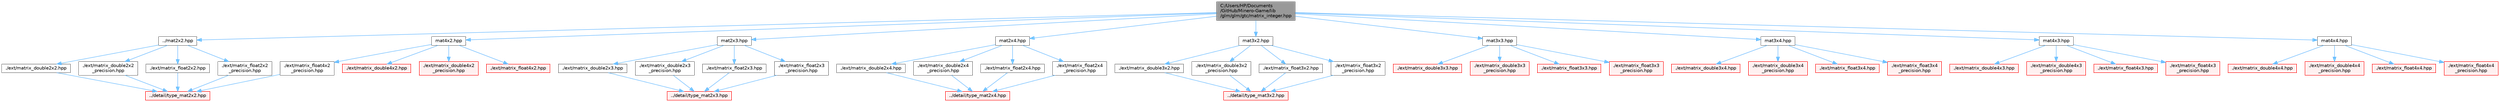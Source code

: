 digraph "C:/Users/HP/Documents/GitHub/Minero-Game/lib/glm/glm/gtc/matrix_integer.hpp"
{
 // LATEX_PDF_SIZE
  bgcolor="transparent";
  edge [fontname=Helvetica,fontsize=10,labelfontname=Helvetica,labelfontsize=10];
  node [fontname=Helvetica,fontsize=10,shape=box,height=0.2,width=0.4];
  Node1 [id="Node000001",label="C:/Users/HP/Documents\l/GitHub/Minero-Game/lib\l/glm/glm/gtc/matrix_integer.hpp",height=0.2,width=0.4,color="gray40", fillcolor="grey60", style="filled", fontcolor="black",tooltip=" "];
  Node1 -> Node2 [id="edge125_Node000001_Node000002",color="steelblue1",style="solid",tooltip=" "];
  Node2 [id="Node000002",label="../mat2x2.hpp",height=0.2,width=0.4,color="grey40", fillcolor="white", style="filled",URL="$lib_2glm_2glm_2mat2x2_8hpp.html",tooltip=" "];
  Node2 -> Node3 [id="edge126_Node000002_Node000003",color="steelblue1",style="solid",tooltip=" "];
  Node3 [id="Node000003",label="./ext/matrix_double2x2.hpp",height=0.2,width=0.4,color="grey40", fillcolor="white", style="filled",URL="$lib_2glm_2glm_2ext_2matrix__double2x2_8hpp.html",tooltip=" "];
  Node3 -> Node4 [id="edge127_Node000003_Node000004",color="steelblue1",style="solid",tooltip=" "];
  Node4 [id="Node000004",label="../detail/type_mat2x2.hpp",height=0.2,width=0.4,color="red", fillcolor="#FFF0F0", style="filled",URL="$lib_2glm_2glm_2detail_2type__mat2x2_8hpp.html",tooltip=" "];
  Node2 -> Node127 [id="edge128_Node000002_Node000127",color="steelblue1",style="solid",tooltip=" "];
  Node127 [id="Node000127",label="./ext/matrix_double2x2\l_precision.hpp",height=0.2,width=0.4,color="grey40", fillcolor="white", style="filled",URL="$lib_2glm_2glm_2ext_2matrix__double2x2__precision_8hpp.html",tooltip=" "];
  Node127 -> Node4 [id="edge129_Node000127_Node000004",color="steelblue1",style="solid",tooltip=" "];
  Node2 -> Node128 [id="edge130_Node000002_Node000128",color="steelblue1",style="solid",tooltip=" "];
  Node128 [id="Node000128",label="./ext/matrix_float2x2.hpp",height=0.2,width=0.4,color="grey40", fillcolor="white", style="filled",URL="$lib_2glm_2glm_2ext_2matrix__float2x2_8hpp.html",tooltip=" "];
  Node128 -> Node4 [id="edge131_Node000128_Node000004",color="steelblue1",style="solid",tooltip=" "];
  Node2 -> Node129 [id="edge132_Node000002_Node000129",color="steelblue1",style="solid",tooltip=" "];
  Node129 [id="Node000129",label="./ext/matrix_float2x2\l_precision.hpp",height=0.2,width=0.4,color="grey40", fillcolor="white", style="filled",URL="$lib_2glm_2glm_2ext_2matrix__float2x2__precision_8hpp.html",tooltip=" "];
  Node129 -> Node4 [id="edge133_Node000129_Node000004",color="steelblue1",style="solid",tooltip=" "];
  Node1 -> Node55 [id="edge134_Node000001_Node000055",color="steelblue1",style="solid",tooltip=" "];
  Node55 [id="Node000055",label="mat2x3.hpp",height=0.2,width=0.4,color="grey40", fillcolor="white", style="filled",URL="$lib_2glm_2glm_2mat2x3_8hpp.html",tooltip=" "];
  Node55 -> Node56 [id="edge135_Node000055_Node000056",color="steelblue1",style="solid",tooltip=" "];
  Node56 [id="Node000056",label="./ext/matrix_double2x3.hpp",height=0.2,width=0.4,color="grey40", fillcolor="white", style="filled",URL="$lib_2glm_2glm_2ext_2matrix__double2x3_8hpp.html",tooltip=" "];
  Node56 -> Node57 [id="edge136_Node000056_Node000057",color="steelblue1",style="solid",tooltip=" "];
  Node57 [id="Node000057",label="../detail/type_mat2x3.hpp",height=0.2,width=0.4,color="red", fillcolor="#FFF0F0", style="filled",URL="$lib_2glm_2glm_2detail_2type__mat2x3_8hpp.html",tooltip=" "];
  Node55 -> Node59 [id="edge137_Node000055_Node000059",color="steelblue1",style="solid",tooltip=" "];
  Node59 [id="Node000059",label="./ext/matrix_double2x3\l_precision.hpp",height=0.2,width=0.4,color="grey40", fillcolor="white", style="filled",URL="$lib_2glm_2glm_2ext_2matrix__double2x3__precision_8hpp.html",tooltip=" "];
  Node59 -> Node57 [id="edge138_Node000059_Node000057",color="steelblue1",style="solid",tooltip=" "];
  Node55 -> Node60 [id="edge139_Node000055_Node000060",color="steelblue1",style="solid",tooltip=" "];
  Node60 [id="Node000060",label="./ext/matrix_float2x3.hpp",height=0.2,width=0.4,color="grey40", fillcolor="white", style="filled",URL="$lib_2glm_2glm_2ext_2matrix__float2x3_8hpp.html",tooltip=" "];
  Node60 -> Node57 [id="edge140_Node000060_Node000057",color="steelblue1",style="solid",tooltip=" "];
  Node55 -> Node61 [id="edge141_Node000055_Node000061",color="steelblue1",style="solid",tooltip=" "];
  Node61 [id="Node000061",label="./ext/matrix_float2x3\l_precision.hpp",height=0.2,width=0.4,color="grey40", fillcolor="white", style="filled",URL="$lib_2glm_2glm_2ext_2matrix__float2x3__precision_8hpp.html",tooltip=" "];
  Node61 -> Node57 [id="edge142_Node000061_Node000057",color="steelblue1",style="solid",tooltip=" "];
  Node1 -> Node62 [id="edge143_Node000001_Node000062",color="steelblue1",style="solid",tooltip=" "];
  Node62 [id="Node000062",label="mat2x4.hpp",height=0.2,width=0.4,color="grey40", fillcolor="white", style="filled",URL="$lib_2glm_2glm_2mat2x4_8hpp.html",tooltip=" "];
  Node62 -> Node63 [id="edge144_Node000062_Node000063",color="steelblue1",style="solid",tooltip=" "];
  Node63 [id="Node000063",label="./ext/matrix_double2x4.hpp",height=0.2,width=0.4,color="grey40", fillcolor="white", style="filled",URL="$lib_2glm_2glm_2ext_2matrix__double2x4_8hpp.html",tooltip=" "];
  Node63 -> Node64 [id="edge145_Node000063_Node000064",color="steelblue1",style="solid",tooltip=" "];
  Node64 [id="Node000064",label="../detail/type_mat2x4.hpp",height=0.2,width=0.4,color="red", fillcolor="#FFF0F0", style="filled",URL="$lib_2glm_2glm_2detail_2type__mat2x4_8hpp.html",tooltip=" "];
  Node62 -> Node66 [id="edge146_Node000062_Node000066",color="steelblue1",style="solid",tooltip=" "];
  Node66 [id="Node000066",label="./ext/matrix_double2x4\l_precision.hpp",height=0.2,width=0.4,color="grey40", fillcolor="white", style="filled",URL="$lib_2glm_2glm_2ext_2matrix__double2x4__precision_8hpp.html",tooltip=" "];
  Node66 -> Node64 [id="edge147_Node000066_Node000064",color="steelblue1",style="solid",tooltip=" "];
  Node62 -> Node67 [id="edge148_Node000062_Node000067",color="steelblue1",style="solid",tooltip=" "];
  Node67 [id="Node000067",label="./ext/matrix_float2x4.hpp",height=0.2,width=0.4,color="grey40", fillcolor="white", style="filled",URL="$lib_2glm_2glm_2ext_2matrix__float2x4_8hpp.html",tooltip=" "];
  Node67 -> Node64 [id="edge149_Node000067_Node000064",color="steelblue1",style="solid",tooltip=" "];
  Node62 -> Node68 [id="edge150_Node000062_Node000068",color="steelblue1",style="solid",tooltip=" "];
  Node68 [id="Node000068",label="./ext/matrix_float2x4\l_precision.hpp",height=0.2,width=0.4,color="grey40", fillcolor="white", style="filled",URL="$lib_2glm_2glm_2ext_2matrix__float2x4__precision_8hpp.html",tooltip=" "];
  Node68 -> Node64 [id="edge151_Node000068_Node000064",color="steelblue1",style="solid",tooltip=" "];
  Node1 -> Node69 [id="edge152_Node000001_Node000069",color="steelblue1",style="solid",tooltip=" "];
  Node69 [id="Node000069",label="mat3x2.hpp",height=0.2,width=0.4,color="grey40", fillcolor="white", style="filled",URL="$lib_2glm_2glm_2mat3x2_8hpp.html",tooltip=" "];
  Node69 -> Node70 [id="edge153_Node000069_Node000070",color="steelblue1",style="solid",tooltip=" "];
  Node70 [id="Node000070",label="./ext/matrix_double3x2.hpp",height=0.2,width=0.4,color="grey40", fillcolor="white", style="filled",URL="$lib_2glm_2glm_2ext_2matrix__double3x2_8hpp.html",tooltip=" "];
  Node70 -> Node71 [id="edge154_Node000070_Node000071",color="steelblue1",style="solid",tooltip=" "];
  Node71 [id="Node000071",label="../detail/type_mat3x2.hpp",height=0.2,width=0.4,color="red", fillcolor="#FFF0F0", style="filled",URL="$lib_2glm_2glm_2detail_2type__mat3x2_8hpp.html",tooltip=" "];
  Node69 -> Node73 [id="edge155_Node000069_Node000073",color="steelblue1",style="solid",tooltip=" "];
  Node73 [id="Node000073",label="./ext/matrix_double3x2\l_precision.hpp",height=0.2,width=0.4,color="grey40", fillcolor="white", style="filled",URL="$lib_2glm_2glm_2ext_2matrix__double3x2__precision_8hpp.html",tooltip=" "];
  Node73 -> Node71 [id="edge156_Node000073_Node000071",color="steelblue1",style="solid",tooltip=" "];
  Node69 -> Node74 [id="edge157_Node000069_Node000074",color="steelblue1",style="solid",tooltip=" "];
  Node74 [id="Node000074",label="./ext/matrix_float3x2.hpp",height=0.2,width=0.4,color="grey40", fillcolor="white", style="filled",URL="$lib_2glm_2glm_2ext_2matrix__float3x2_8hpp.html",tooltip=" "];
  Node74 -> Node71 [id="edge158_Node000074_Node000071",color="steelblue1",style="solid",tooltip=" "];
  Node69 -> Node75 [id="edge159_Node000069_Node000075",color="steelblue1",style="solid",tooltip=" "];
  Node75 [id="Node000075",label="./ext/matrix_float3x2\l_precision.hpp",height=0.2,width=0.4,color="grey40", fillcolor="white", style="filled",URL="$lib_2glm_2glm_2ext_2matrix__float3x2__precision_8hpp.html",tooltip=" "];
  Node75 -> Node71 [id="edge160_Node000075_Node000071",color="steelblue1",style="solid",tooltip=" "];
  Node1 -> Node76 [id="edge161_Node000001_Node000076",color="steelblue1",style="solid",tooltip=" "];
  Node76 [id="Node000076",label="mat3x3.hpp",height=0.2,width=0.4,color="grey40", fillcolor="white", style="filled",URL="$lib_2glm_2glm_2mat3x3_8hpp.html",tooltip=" "];
  Node76 -> Node77 [id="edge162_Node000076_Node000077",color="steelblue1",style="solid",tooltip=" "];
  Node77 [id="Node000077",label="./ext/matrix_double3x3.hpp",height=0.2,width=0.4,color="red", fillcolor="#FFF0F0", style="filled",URL="$lib_2glm_2glm_2ext_2matrix__double3x3_8hpp.html",tooltip=" "];
  Node76 -> Node80 [id="edge163_Node000076_Node000080",color="steelblue1",style="solid",tooltip=" "];
  Node80 [id="Node000080",label="./ext/matrix_double3x3\l_precision.hpp",height=0.2,width=0.4,color="red", fillcolor="#FFF0F0", style="filled",URL="$lib_2glm_2glm_2ext_2matrix__double3x3__precision_8hpp.html",tooltip=" "];
  Node76 -> Node81 [id="edge164_Node000076_Node000081",color="steelblue1",style="solid",tooltip=" "];
  Node81 [id="Node000081",label="./ext/matrix_float3x3.hpp",height=0.2,width=0.4,color="red", fillcolor="#FFF0F0", style="filled",URL="$lib_2glm_2glm_2ext_2matrix__float3x3_8hpp.html",tooltip=" "];
  Node76 -> Node82 [id="edge165_Node000076_Node000082",color="steelblue1",style="solid",tooltip=" "];
  Node82 [id="Node000082",label="./ext/matrix_float3x3\l_precision.hpp",height=0.2,width=0.4,color="red", fillcolor="#FFF0F0", style="filled",URL="$lib_2glm_2glm_2ext_2matrix__float3x3__precision_8hpp.html",tooltip=" "];
  Node1 -> Node83 [id="edge166_Node000001_Node000083",color="steelblue1",style="solid",tooltip=" "];
  Node83 [id="Node000083",label="mat3x4.hpp",height=0.2,width=0.4,color="grey40", fillcolor="white", style="filled",URL="$lib_2glm_2glm_2mat3x4_8hpp.html",tooltip=" "];
  Node83 -> Node84 [id="edge167_Node000083_Node000084",color="steelblue1",style="solid",tooltip=" "];
  Node84 [id="Node000084",label="./ext/matrix_double3x4.hpp",height=0.2,width=0.4,color="red", fillcolor="#FFF0F0", style="filled",URL="$lib_2glm_2glm_2ext_2matrix__double3x4_8hpp.html",tooltip=" "];
  Node83 -> Node87 [id="edge168_Node000083_Node000087",color="steelblue1",style="solid",tooltip=" "];
  Node87 [id="Node000087",label="./ext/matrix_double3x4\l_precision.hpp",height=0.2,width=0.4,color="red", fillcolor="#FFF0F0", style="filled",URL="$lib_2glm_2glm_2ext_2matrix__double3x4__precision_8hpp.html",tooltip=" "];
  Node83 -> Node88 [id="edge169_Node000083_Node000088",color="steelblue1",style="solid",tooltip=" "];
  Node88 [id="Node000088",label="./ext/matrix_float3x4.hpp",height=0.2,width=0.4,color="red", fillcolor="#FFF0F0", style="filled",URL="$lib_2glm_2glm_2ext_2matrix__float3x4_8hpp.html",tooltip=" "];
  Node83 -> Node89 [id="edge170_Node000083_Node000089",color="steelblue1",style="solid",tooltip=" "];
  Node89 [id="Node000089",label="./ext/matrix_float3x4\l_precision.hpp",height=0.2,width=0.4,color="red", fillcolor="#FFF0F0", style="filled",URL="$lib_2glm_2glm_2ext_2matrix__float3x4__precision_8hpp.html",tooltip=" "];
  Node1 -> Node90 [id="edge171_Node000001_Node000090",color="steelblue1",style="solid",tooltip=" "];
  Node90 [id="Node000090",label="mat4x2.hpp",height=0.2,width=0.4,color="grey40", fillcolor="white", style="filled",URL="$lib_2glm_2glm_2mat4x2_8hpp.html",tooltip=" "];
  Node90 -> Node91 [id="edge172_Node000090_Node000091",color="steelblue1",style="solid",tooltip=" "];
  Node91 [id="Node000091",label="./ext/matrix_double4x2.hpp",height=0.2,width=0.4,color="red", fillcolor="#FFF0F0", style="filled",URL="$lib_2glm_2glm_2ext_2matrix__double4x2_8hpp.html",tooltip=" "];
  Node90 -> Node94 [id="edge173_Node000090_Node000094",color="steelblue1",style="solid",tooltip=" "];
  Node94 [id="Node000094",label="./ext/matrix_double4x2\l_precision.hpp",height=0.2,width=0.4,color="red", fillcolor="#FFF0F0", style="filled",URL="$lib_2glm_2glm_2ext_2matrix__double4x2__precision_8hpp.html",tooltip=" "];
  Node90 -> Node95 [id="edge174_Node000090_Node000095",color="steelblue1",style="solid",tooltip=" "];
  Node95 [id="Node000095",label="./ext/matrix_float4x2.hpp",height=0.2,width=0.4,color="red", fillcolor="#FFF0F0", style="filled",URL="$lib_2glm_2glm_2ext_2matrix__float4x2_8hpp.html",tooltip=" "];
  Node90 -> Node96 [id="edge175_Node000090_Node000096",color="steelblue1",style="solid",tooltip=" "];
  Node96 [id="Node000096",label="./ext/matrix_float4x2\l_precision.hpp",height=0.2,width=0.4,color="grey40", fillcolor="white", style="filled",URL="$lib_2glm_2glm_2ext_2matrix__float4x2__precision_8hpp.html",tooltip=" "];
  Node96 -> Node4 [id="edge176_Node000096_Node000004",color="steelblue1",style="solid",tooltip=" "];
  Node1 -> Node97 [id="edge177_Node000001_Node000097",color="steelblue1",style="solid",tooltip=" "];
  Node97 [id="Node000097",label="mat4x3.hpp",height=0.2,width=0.4,color="grey40", fillcolor="white", style="filled",URL="$lib_2glm_2glm_2mat4x3_8hpp.html",tooltip=" "];
  Node97 -> Node98 [id="edge178_Node000097_Node000098",color="steelblue1",style="solid",tooltip=" "];
  Node98 [id="Node000098",label="./ext/matrix_double4x3.hpp",height=0.2,width=0.4,color="red", fillcolor="#FFF0F0", style="filled",URL="$lib_2glm_2glm_2ext_2matrix__double4x3_8hpp.html",tooltip=" "];
  Node97 -> Node101 [id="edge179_Node000097_Node000101",color="steelblue1",style="solid",tooltip=" "];
  Node101 [id="Node000101",label="./ext/matrix_double4x3\l_precision.hpp",height=0.2,width=0.4,color="red", fillcolor="#FFF0F0", style="filled",URL="$lib_2glm_2glm_2ext_2matrix__double4x3__precision_8hpp.html",tooltip=" "];
  Node97 -> Node102 [id="edge180_Node000097_Node000102",color="steelblue1",style="solid",tooltip=" "];
  Node102 [id="Node000102",label="./ext/matrix_float4x3.hpp",height=0.2,width=0.4,color="red", fillcolor="#FFF0F0", style="filled",URL="$lib_2glm_2glm_2ext_2matrix__float4x3_8hpp.html",tooltip=" "];
  Node97 -> Node103 [id="edge181_Node000097_Node000103",color="steelblue1",style="solid",tooltip=" "];
  Node103 [id="Node000103",label="./ext/matrix_float4x3\l_precision.hpp",height=0.2,width=0.4,color="red", fillcolor="#FFF0F0", style="filled",URL="$lib_2glm_2glm_2ext_2matrix__float4x3__precision_8hpp.html",tooltip=" "];
  Node1 -> Node104 [id="edge182_Node000001_Node000104",color="steelblue1",style="solid",tooltip=" "];
  Node104 [id="Node000104",label="mat4x4.hpp",height=0.2,width=0.4,color="grey40", fillcolor="white", style="filled",URL="$lib_2glm_2glm_2mat4x4_8hpp.html",tooltip=" "];
  Node104 -> Node105 [id="edge183_Node000104_Node000105",color="steelblue1",style="solid",tooltip=" "];
  Node105 [id="Node000105",label="./ext/matrix_double4x4.hpp",height=0.2,width=0.4,color="red", fillcolor="#FFF0F0", style="filled",URL="$lib_2glm_2glm_2ext_2matrix__double4x4_8hpp.html",tooltip=" "];
  Node104 -> Node108 [id="edge184_Node000104_Node000108",color="steelblue1",style="solid",tooltip=" "];
  Node108 [id="Node000108",label="./ext/matrix_double4x4\l_precision.hpp",height=0.2,width=0.4,color="red", fillcolor="#FFF0F0", style="filled",URL="$lib_2glm_2glm_2ext_2matrix__double4x4__precision_8hpp.html",tooltip=" "];
  Node104 -> Node109 [id="edge185_Node000104_Node000109",color="steelblue1",style="solid",tooltip=" "];
  Node109 [id="Node000109",label="./ext/matrix_float4x4.hpp",height=0.2,width=0.4,color="red", fillcolor="#FFF0F0", style="filled",URL="$lib_2glm_2glm_2ext_2matrix__float4x4_8hpp.html",tooltip=" "];
  Node104 -> Node110 [id="edge186_Node000104_Node000110",color="steelblue1",style="solid",tooltip=" "];
  Node110 [id="Node000110",label="./ext/matrix_float4x4\l_precision.hpp",height=0.2,width=0.4,color="red", fillcolor="#FFF0F0", style="filled",URL="$lib_2glm_2glm_2ext_2matrix__float4x4__precision_8hpp.html",tooltip=" "];
}
